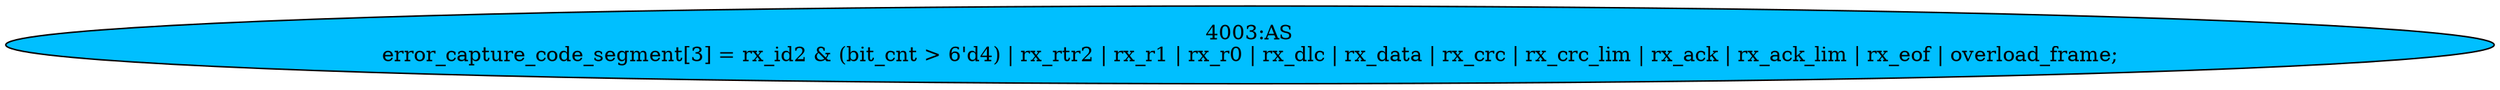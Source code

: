 strict digraph "" {
	node [label="\N"];
	"4003:AS"	 [ast="<pyverilog.vparser.ast.Assign object at 0x7f44f6ae3750>",
		def_var="['error_capture_code_segment']",
		fillcolor=deepskyblue,
		label="4003:AS
error_capture_code_segment[3] = rx_id2 & (bit_cnt > 6'd4) | rx_rtr2 | rx_r1 | rx_r0 | rx_dlc | rx_data | rx_crc | rx_crc_\
lim | rx_ack | rx_ack_lim | rx_eof | overload_frame;",
		statements="[]",
		style=filled,
		typ=Assign,
		use_var="['rx_id2', 'bit_cnt', 'rx_rtr2', 'rx_r1', 'rx_r0', 'rx_dlc', 'rx_data', 'rx_crc', 'rx_crc_lim', 'rx_ack', 'rx_ack_lim', 'rx_eof', '\
overload_frame']"];
}
